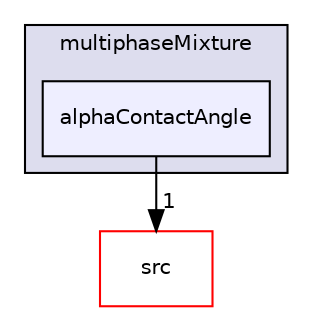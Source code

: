 digraph "applications/solvers/multiphase/multiphaseInterFoam/multiphaseMixture/alphaContactAngle" {
  bgcolor=transparent;
  compound=true
  node [ fontsize="10", fontname="Helvetica"];
  edge [ labelfontsize="10", labelfontname="Helvetica"];
  subgraph clusterdir_82dbfbb4da0894ef5654412ef5113adf {
    graph [ bgcolor="#ddddee", pencolor="black", label="multiphaseMixture" fontname="Helvetica", fontsize="10", URL="dir_82dbfbb4da0894ef5654412ef5113adf.html"]
  dir_8142266b45274fc5a4cf410ca79bb7df [shape=box, label="alphaContactAngle", style="filled", fillcolor="#eeeeff", pencolor="black", URL="dir_8142266b45274fc5a4cf410ca79bb7df.html"];
  }
  dir_68267d1309a1af8e8297ef4c3efbcdba [shape=box label="src" color="red" URL="dir_68267d1309a1af8e8297ef4c3efbcdba.html"];
  dir_8142266b45274fc5a4cf410ca79bb7df->dir_68267d1309a1af8e8297ef4c3efbcdba [headlabel="1", labeldistance=1.5 headhref="dir_003028_000738.html"];
}

